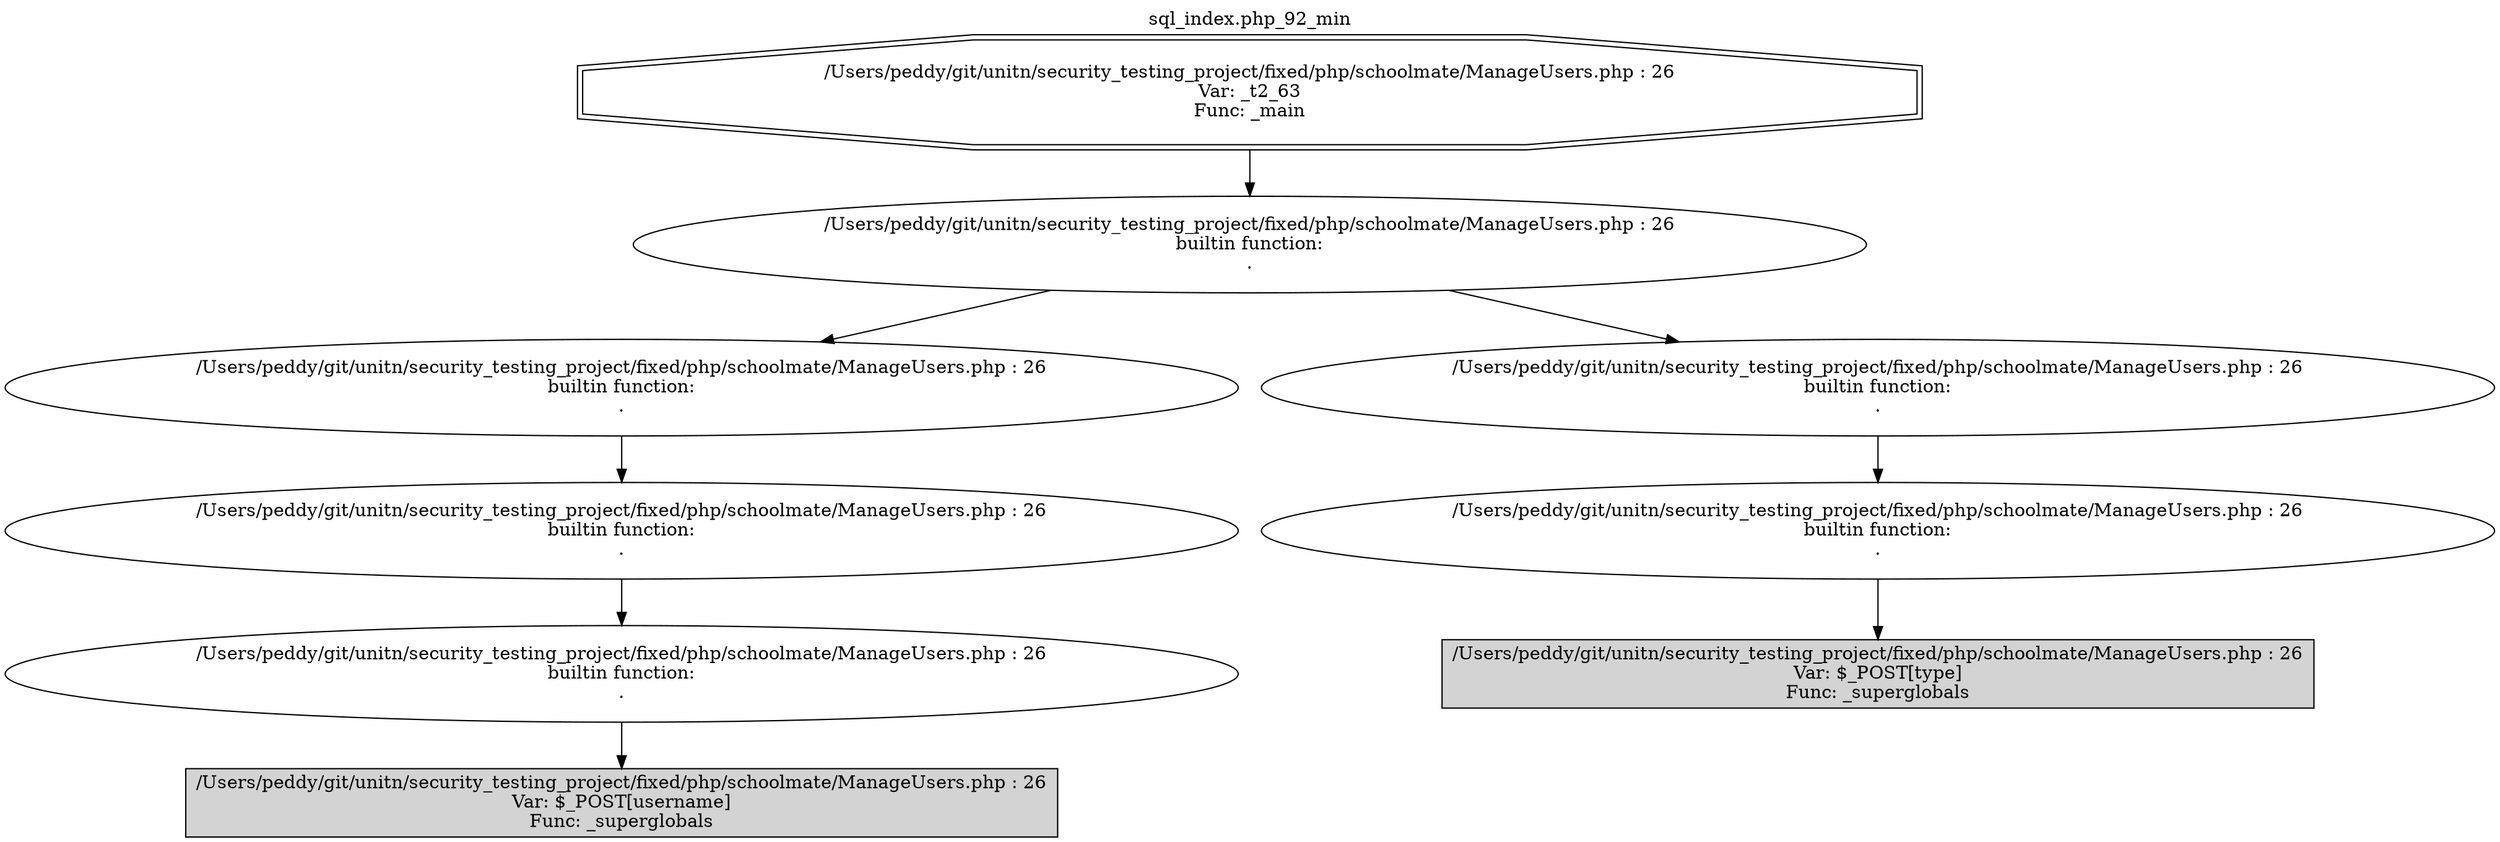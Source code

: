 digraph cfg {
  label="sql_index.php_92_min";
  labelloc=t;
  n1 [shape=doubleoctagon, label="/Users/peddy/git/unitn/security_testing_project/fixed/php/schoolmate/ManageUsers.php : 26\nVar: _t2_63\nFunc: _main\n"];
  n2 [shape=ellipse, label="/Users/peddy/git/unitn/security_testing_project/fixed/php/schoolmate/ManageUsers.php : 26\nbuiltin function:\n.\n"];
  n3 [shape=ellipse, label="/Users/peddy/git/unitn/security_testing_project/fixed/php/schoolmate/ManageUsers.php : 26\nbuiltin function:\n.\n"];
  n4 [shape=ellipse, label="/Users/peddy/git/unitn/security_testing_project/fixed/php/schoolmate/ManageUsers.php : 26\nbuiltin function:\n.\n"];
  n5 [shape=ellipse, label="/Users/peddy/git/unitn/security_testing_project/fixed/php/schoolmate/ManageUsers.php : 26\nbuiltin function:\n.\n"];
  n6 [shape=box, label="/Users/peddy/git/unitn/security_testing_project/fixed/php/schoolmate/ManageUsers.php : 26\nVar: $_POST[username]\nFunc: _superglobals\n",style=filled];
  n7 [shape=ellipse, label="/Users/peddy/git/unitn/security_testing_project/fixed/php/schoolmate/ManageUsers.php : 26\nbuiltin function:\n.\n"];
  n8 [shape=ellipse, label="/Users/peddy/git/unitn/security_testing_project/fixed/php/schoolmate/ManageUsers.php : 26\nbuiltin function:\n.\n"];
  n9 [shape=box, label="/Users/peddy/git/unitn/security_testing_project/fixed/php/schoolmate/ManageUsers.php : 26\nVar: $_POST[type]\nFunc: _superglobals\n",style=filled];
  n1 -> n2;
  n2 -> n3;
  n2 -> n7;
  n3 -> n4;
  n4 -> n5;
  n5 -> n6;
  n7 -> n8;
  n8 -> n9;
}
